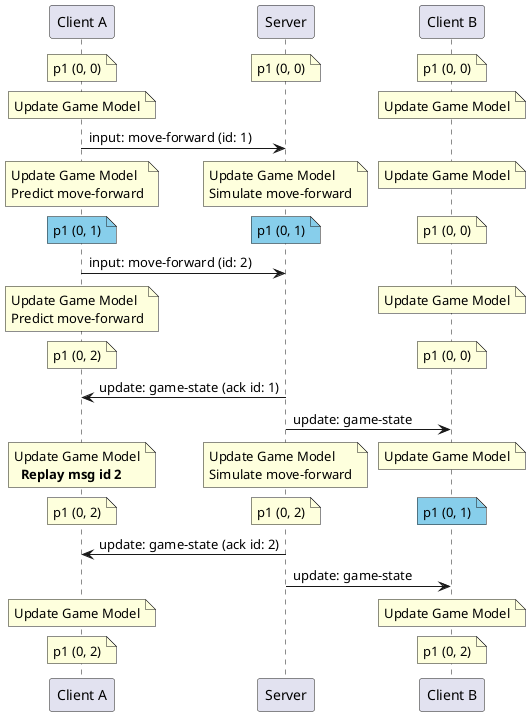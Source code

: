@startuml Entity Interpolation Bad - Sequence

participant "Client A" as ClientA
participant Server
participant "Client B" as ClientB

note over ClientA: p1 (0, 0)
/ note over Server: p1 (0, 0)
/ note over ClientB: p1 (0, 0)

note over ClientA: Update Game Model
/ note over ClientB: Update Game Model

ClientA -> Server: input: move-forward (id: 1)
note over ClientA: Update Game Model\nPredict move-forward
/ note over Server: Update Game Model\nSimulate move-forward
/ note over ClientB: Update Game Model

note over ClientA #SkyBlue: p1 (0, 1)
/ note over Server #SkyBlue: p1 (0, 1)
/ note over ClientB: p1 (0, 0)

ClientA -> Server: input: move-forward (id: 2)
note over ClientA: Update Game Model\nPredict move-forward
/ note over ClientB: Update Game Model

note over ClientA: p1 (0, 2)
/ note over ClientB: p1 (0, 0)

Server -> ClientA: update: game-state (ack id: 1)
Server -> ClientB: update: game-state

note over ClientA: Update Game Model\n  **Replay msg id 2**
/ note over Server: Update Game Model\nSimulate move-forward
/ note over ClientB: Update Game Model

note over ClientA: p1 (0, 2)
/ note over Server: p1 (0, 2)
/ note over ClientB #SkyBlue: p1 (0, 1)

Server -> ClientA: update: game-state (ack id: 2)
Server -> ClientB: update: game-state

note over ClientA: Update Game Model
/ note over ClientB: Update Game Model
note over ClientA: p1 (0, 2)
/ note over ClientB: p1 (0, 2)

@enduml
